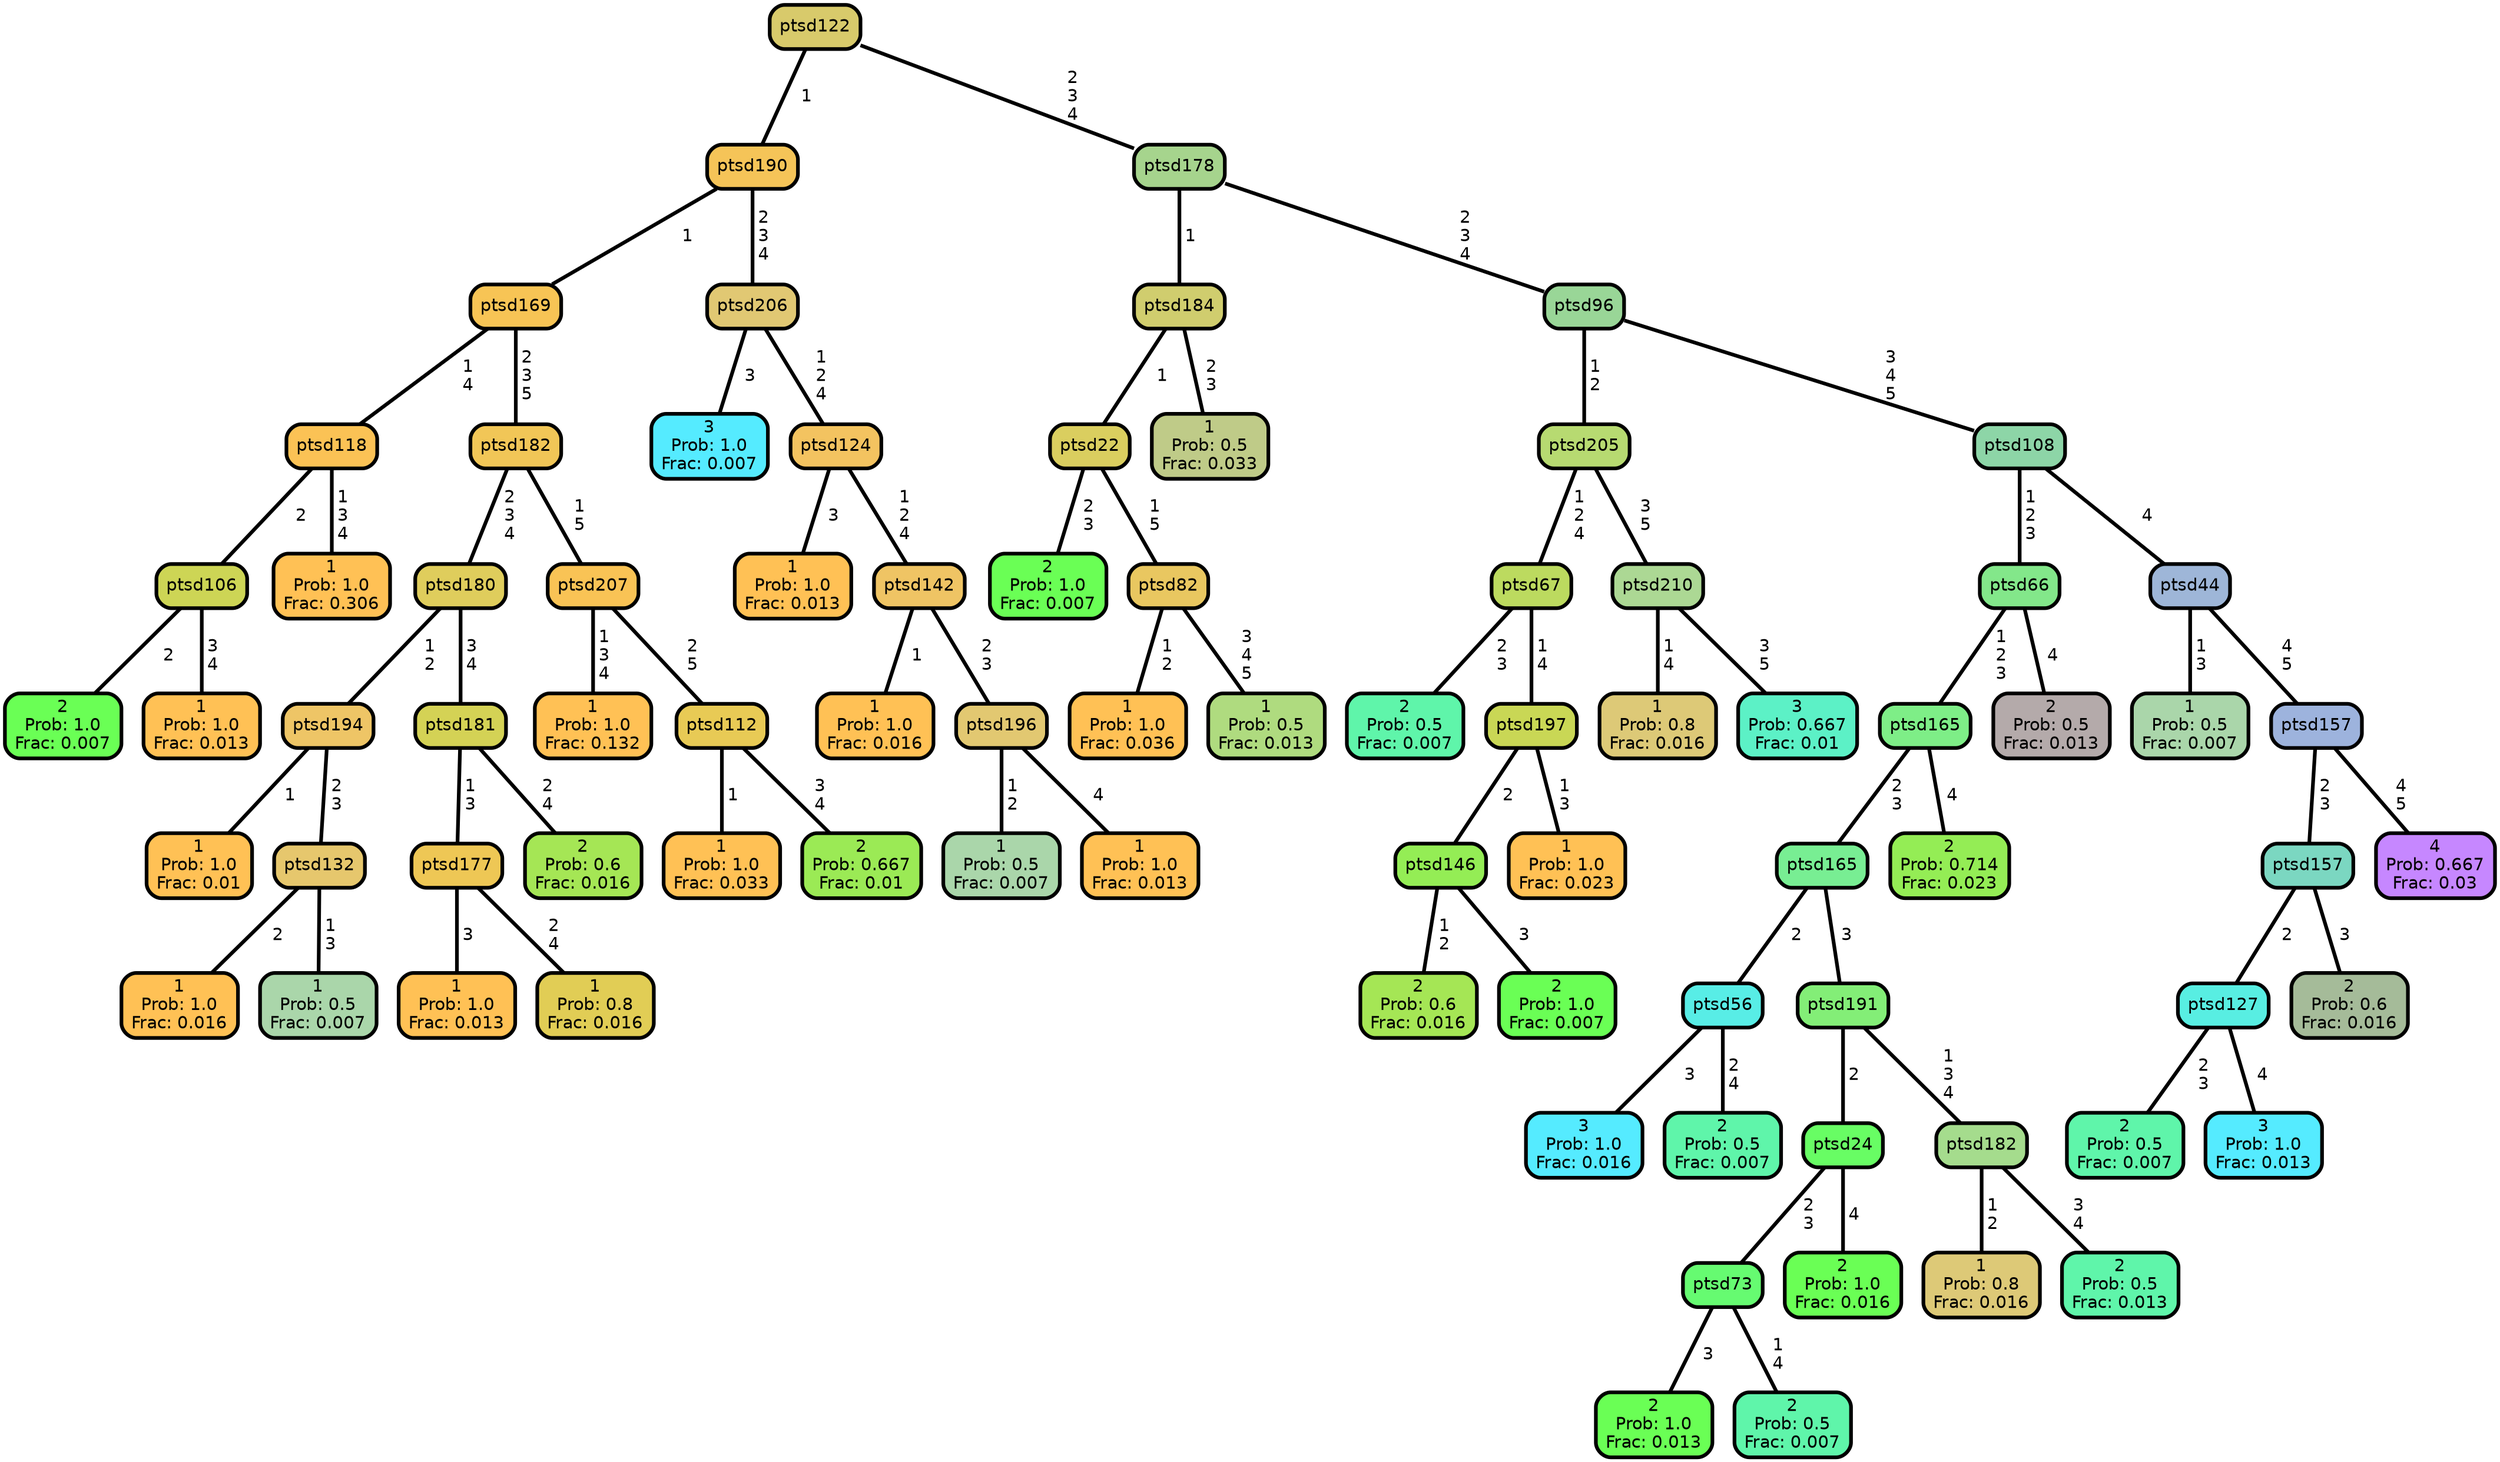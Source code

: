 graph Tree {
node [shape=box, style="filled, rounded",color="black",penwidth="3",fontcolor="black",                 fontname=helvetica] ;
graph [ranksep="0 equally", splines=straight,                 bgcolor=transparent, dpi=60] ;
edge [fontname=helvetica, color=black] ;
0 [label="2
Prob: 1.0
Frac: 0.007", fillcolor="#6aff55"] ;
1 [label="ptsd106",href=".//ptsd106.svg", fillcolor="#cdd555"] ;
2 [label="1
Prob: 1.0
Frac: 0.013", fillcolor="#ffc155"] ;
3 [label="ptsd118",href=".//ptsd118.svg", fillcolor="#fbc255"] ;
4 [label="1
Prob: 1.0
Frac: 0.306", fillcolor="#ffc155"] ;
5 [label="ptsd169",href=".//ptsd169.svg", fillcolor="#f7c455"] ;
6 [label="1
Prob: 1.0
Frac: 0.01", fillcolor="#ffc155"] ;
7 [label="ptsd194",href=".//ptsd194.svg", fillcolor="#eec566"] ;
8 [label="1
Prob: 1.0
Frac: 0.016", fillcolor="#ffc155"] ;
9 [label="ptsd132",href=".//ptsd132.svg", fillcolor="#e6c76d"] ;
10 [label="1
Prob: 0.5
Frac: 0.007", fillcolor="#aad6aa"] ;
11 [label="ptsd180",href=".//ptsd180.svg", fillcolor="#dfcd5c"] ;
12 [label="1
Prob: 1.0
Frac: 0.013", fillcolor="#ffc155"] ;
13 [label="ptsd177",href=".//ptsd177.svg", fillcolor="#eec755"] ;
14 [label="1
Prob: 0.8
Frac: 0.016", fillcolor="#e1cd55"] ;
15 [label="ptsd181",href=".//ptsd181.svg", fillcolor="#d4d255"] ;
16 [label="2
Prob: 0.6
Frac: 0.016", fillcolor="#a5e655"] ;
17 [label="ptsd182",href=".//ptsd182.svg", fillcolor="#f1c657"] ;
18 [label="1
Prob: 1.0
Frac: 0.132", fillcolor="#ffc155"] ;
19 [label="ptsd207",href=".//ptsd207.svg", fillcolor="#f9c355"] ;
20 [label="1
Prob: 1.0
Frac: 0.033", fillcolor="#ffc155"] ;
21 [label="ptsd112",href=".//ptsd112.svg", fillcolor="#e8ca55"] ;
22 [label="2
Prob: 0.667
Frac: 0.01", fillcolor="#9bea55"] ;
23 [label="ptsd190",href=".//ptsd190.svg", fillcolor="#f5c458"] ;
24 [label="3
Prob: 1.0
Frac: 0.007", fillcolor="#55ebff"] ;
25 [label="ptsd206",href=".//ptsd206.svg", fillcolor="#e1c873"] ;
26 [label="1
Prob: 1.0
Frac: 0.013", fillcolor="#ffc155"] ;
27 [label="ptsd124",href=".//ptsd124.svg", fillcolor="#f3c360"] ;
28 [label="1
Prob: 1.0
Frac: 0.016", fillcolor="#ffc155"] ;
29 [label="ptsd142",href=".//ptsd142.svg", fillcolor="#efc464"] ;
30 [label="1
Prob: 0.5
Frac: 0.007", fillcolor="#aad6aa"] ;
31 [label="ptsd196",href=".//ptsd196.svg", fillcolor="#e2c871"] ;
32 [label="1
Prob: 1.0
Frac: 0.013", fillcolor="#ffc155"] ;
33 [label="ptsd122",href=".//ptsd122.svg", fillcolor="#d8ca6b"] ;
34 [label="2
Prob: 1.0
Frac: 0.007", fillcolor="#6aff55"] ;
35 [label="ptsd22",href=".//ptsd22.svg", fillcolor="#dace5f"] ;
36 [label="1
Prob: 1.0
Frac: 0.036", fillcolor="#ffc155"] ;
37 [label="ptsd82",href=".//ptsd82.svg", fillcolor="#e9c760"] ;
38 [label="1
Prob: 0.5
Frac: 0.013", fillcolor="#afdb7f"] ;
39 [label="ptsd184",href=".//ptsd184.svg", fillcolor="#d0cd6e"] ;
40 [label="1
Prob: 0.5
Frac: 0.033", fillcolor="#bfcb88"] ;
41 [label="ptsd178",href=".//ptsd178.svg", fillcolor="#a6d48d"] ;
42 [label="2
Prob: 0.5
Frac: 0.007", fillcolor="#5ff5aa"] ;
43 [label="ptsd67",href=".//ptsd67.svg", fillcolor="#bcda5f"] ;
44 [label="2
Prob: 0.6
Frac: 0.016", fillcolor="#a5e655"] ;
45 [label="ptsd146",href=".//ptsd146.svg", fillcolor="#94ed55"] ;
46 [label="2
Prob: 1.0
Frac: 0.007", fillcolor="#6aff55"] ;
47 [label="ptsd197",href=".//ptsd197.svg", fillcolor="#c9d755"] ;
48 [label="1
Prob: 1.0
Frac: 0.023", fillcolor="#ffc155"] ;
49 [label="ptsd205",href=".//ptsd205.svg", fillcolor="#b7da71"] ;
50 [label="1
Prob: 0.8
Frac: 0.016", fillcolor="#ddc977"] ;
51 [label="ptsd210",href=".//ptsd210.svg", fillcolor="#acd894"] ;
52 [label="3
Prob: 0.667
Frac: 0.01", fillcolor="#5cf1c6"] ;
53 [label="ptsd96",href=".//ptsd96.svg", fillcolor="#99d697"] ;
54 [label="3
Prob: 1.0
Frac: 0.016", fillcolor="#55ebff"] ;
55 [label="ptsd56",href=".//ptsd56.svg", fillcolor="#58ede6"] ;
56 [label="2
Prob: 0.5
Frac: 0.007", fillcolor="#5ff5aa"] ;
57 [label="ptsd165",href=".//ptsd165.svg", fillcolor="#78ee93"] ;
58 [label="2
Prob: 1.0
Frac: 0.013", fillcolor="#6aff55"] ;
59 [label="ptsd73",href=".//ptsd73.svg", fillcolor="#66fb71"] ;
60 [label="2
Prob: 0.5
Frac: 0.007", fillcolor="#5ff5aa"] ;
61 [label="ptsd24",href=".//ptsd24.svg", fillcolor="#68fd64"] ;
62 [label="2
Prob: 1.0
Frac: 0.016", fillcolor="#6aff55"] ;
63 [label="ptsd191",href=".//ptsd191.svg", fillcolor="#83ee77"] ;
64 [label="1
Prob: 0.8
Frac: 0.016", fillcolor="#ddc977"] ;
65 [label="ptsd182",href=".//ptsd182.svg", fillcolor="#a5dc8d"] ;
66 [label="2
Prob: 0.5
Frac: 0.013", fillcolor="#5ff5aa"] ;
67 [label="ptsd165",href=".//ptsd165.svg", fillcolor="#7eee87"] ;
68 [label="2
Prob: 0.714
Frac: 0.023", fillcolor="#94ed55"] ;
69 [label="ptsd66",href=".//ptsd66.svg", fillcolor="#83e78a"] ;
70 [label="2
Prob: 0.5
Frac: 0.013", fillcolor="#b4aaaa"] ;
71 [label="ptsd108",href=".//ptsd108.svg", fillcolor="#8dd5a7"] ;
72 [label="1
Prob: 0.5
Frac: 0.007", fillcolor="#aad6aa"] ;
73 [label="ptsd44",href=".//ptsd44.svg", fillcolor="#9eb6d8"] ;
74 [label="2
Prob: 0.5
Frac: 0.007", fillcolor="#5ff5aa"] ;
75 [label="ptsd127",href=".//ptsd127.svg", fillcolor="#58eee2"] ;
76 [label="3
Prob: 1.0
Frac: 0.013", fillcolor="#55ebff"] ;
77 [label="ptsd157",href=".//ptsd157.svg", fillcolor="#7bd7c1"] ;
78 [label="2
Prob: 0.6
Frac: 0.016", fillcolor="#a5bb99"] ;
79 [label="ptsd157",href=".//ptsd157.svg", fillcolor="#9db3dd"] ;
80 [label="4
Prob: 0.667
Frac: 0.03", fillcolor="#c687ff"] ;
1 -- 0 [label=" 2",penwidth=3] ;
1 -- 2 [label=" 3\n 4",penwidth=3] ;
3 -- 1 [label=" 2",penwidth=3] ;
3 -- 4 [label=" 1\n 3\n 4",penwidth=3] ;
5 -- 3 [label=" 1\n 4",penwidth=3] ;
5 -- 17 [label=" 2\n 3\n 5",penwidth=3] ;
7 -- 6 [label=" 1",penwidth=3] ;
7 -- 9 [label=" 2\n 3",penwidth=3] ;
9 -- 8 [label=" 2",penwidth=3] ;
9 -- 10 [label=" 1\n 3",penwidth=3] ;
11 -- 7 [label=" 1\n 2",penwidth=3] ;
11 -- 15 [label=" 3\n 4",penwidth=3] ;
13 -- 12 [label=" 3",penwidth=3] ;
13 -- 14 [label=" 2\n 4",penwidth=3] ;
15 -- 13 [label=" 1\n 3",penwidth=3] ;
15 -- 16 [label=" 2\n 4",penwidth=3] ;
17 -- 11 [label=" 2\n 3\n 4",penwidth=3] ;
17 -- 19 [label=" 1\n 5",penwidth=3] ;
19 -- 18 [label=" 1\n 3\n 4",penwidth=3] ;
19 -- 21 [label=" 2\n 5",penwidth=3] ;
21 -- 20 [label=" 1",penwidth=3] ;
21 -- 22 [label=" 3\n 4",penwidth=3] ;
23 -- 5 [label=" 1",penwidth=3] ;
23 -- 25 [label=" 2\n 3\n 4",penwidth=3] ;
25 -- 24 [label=" 3",penwidth=3] ;
25 -- 27 [label=" 1\n 2\n 4",penwidth=3] ;
27 -- 26 [label=" 3",penwidth=3] ;
27 -- 29 [label=" 1\n 2\n 4",penwidth=3] ;
29 -- 28 [label=" 1",penwidth=3] ;
29 -- 31 [label=" 2\n 3",penwidth=3] ;
31 -- 30 [label=" 1\n 2",penwidth=3] ;
31 -- 32 [label=" 4",penwidth=3] ;
33 -- 23 [label=" 1",penwidth=3] ;
33 -- 41 [label=" 2\n 3\n 4",penwidth=3] ;
35 -- 34 [label=" 2\n 3",penwidth=3] ;
35 -- 37 [label=" 1\n 5",penwidth=3] ;
37 -- 36 [label=" 1\n 2",penwidth=3] ;
37 -- 38 [label=" 3\n 4\n 5",penwidth=3] ;
39 -- 35 [label=" 1",penwidth=3] ;
39 -- 40 [label=" 2\n 3",penwidth=3] ;
41 -- 39 [label=" 1",penwidth=3] ;
41 -- 53 [label=" 2\n 3\n 4",penwidth=3] ;
43 -- 42 [label=" 2\n 3",penwidth=3] ;
43 -- 47 [label=" 1\n 4",penwidth=3] ;
45 -- 44 [label=" 1\n 2",penwidth=3] ;
45 -- 46 [label=" 3",penwidth=3] ;
47 -- 45 [label=" 2",penwidth=3] ;
47 -- 48 [label=" 1\n 3",penwidth=3] ;
49 -- 43 [label=" 1\n 2\n 4",penwidth=3] ;
49 -- 51 [label=" 3\n 5",penwidth=3] ;
51 -- 50 [label=" 1\n 4",penwidth=3] ;
51 -- 52 [label=" 3\n 5",penwidth=3] ;
53 -- 49 [label=" 1\n 2",penwidth=3] ;
53 -- 71 [label=" 3\n 4\n 5",penwidth=3] ;
55 -- 54 [label=" 3",penwidth=3] ;
55 -- 56 [label=" 2\n 4",penwidth=3] ;
57 -- 55 [label=" 2",penwidth=3] ;
57 -- 63 [label=" 3",penwidth=3] ;
59 -- 58 [label=" 3",penwidth=3] ;
59 -- 60 [label=" 1\n 4",penwidth=3] ;
61 -- 59 [label=" 2\n 3",penwidth=3] ;
61 -- 62 [label=" 4",penwidth=3] ;
63 -- 61 [label=" 2",penwidth=3] ;
63 -- 65 [label=" 1\n 3\n 4",penwidth=3] ;
65 -- 64 [label=" 1\n 2",penwidth=3] ;
65 -- 66 [label=" 3\n 4",penwidth=3] ;
67 -- 57 [label=" 2\n 3",penwidth=3] ;
67 -- 68 [label=" 4",penwidth=3] ;
69 -- 67 [label=" 1\n 2\n 3",penwidth=3] ;
69 -- 70 [label=" 4",penwidth=3] ;
71 -- 69 [label=" 1\n 2\n 3",penwidth=3] ;
71 -- 73 [label=" 4",penwidth=3] ;
73 -- 72 [label=" 1\n 3",penwidth=3] ;
73 -- 79 [label=" 4\n 5",penwidth=3] ;
75 -- 74 [label=" 2\n 3",penwidth=3] ;
75 -- 76 [label=" 4",penwidth=3] ;
77 -- 75 [label=" 2",penwidth=3] ;
77 -- 78 [label=" 3",penwidth=3] ;
79 -- 77 [label=" 2\n 3",penwidth=3] ;
79 -- 80 [label=" 4\n 5",penwidth=3] ;
{rank = same;}}